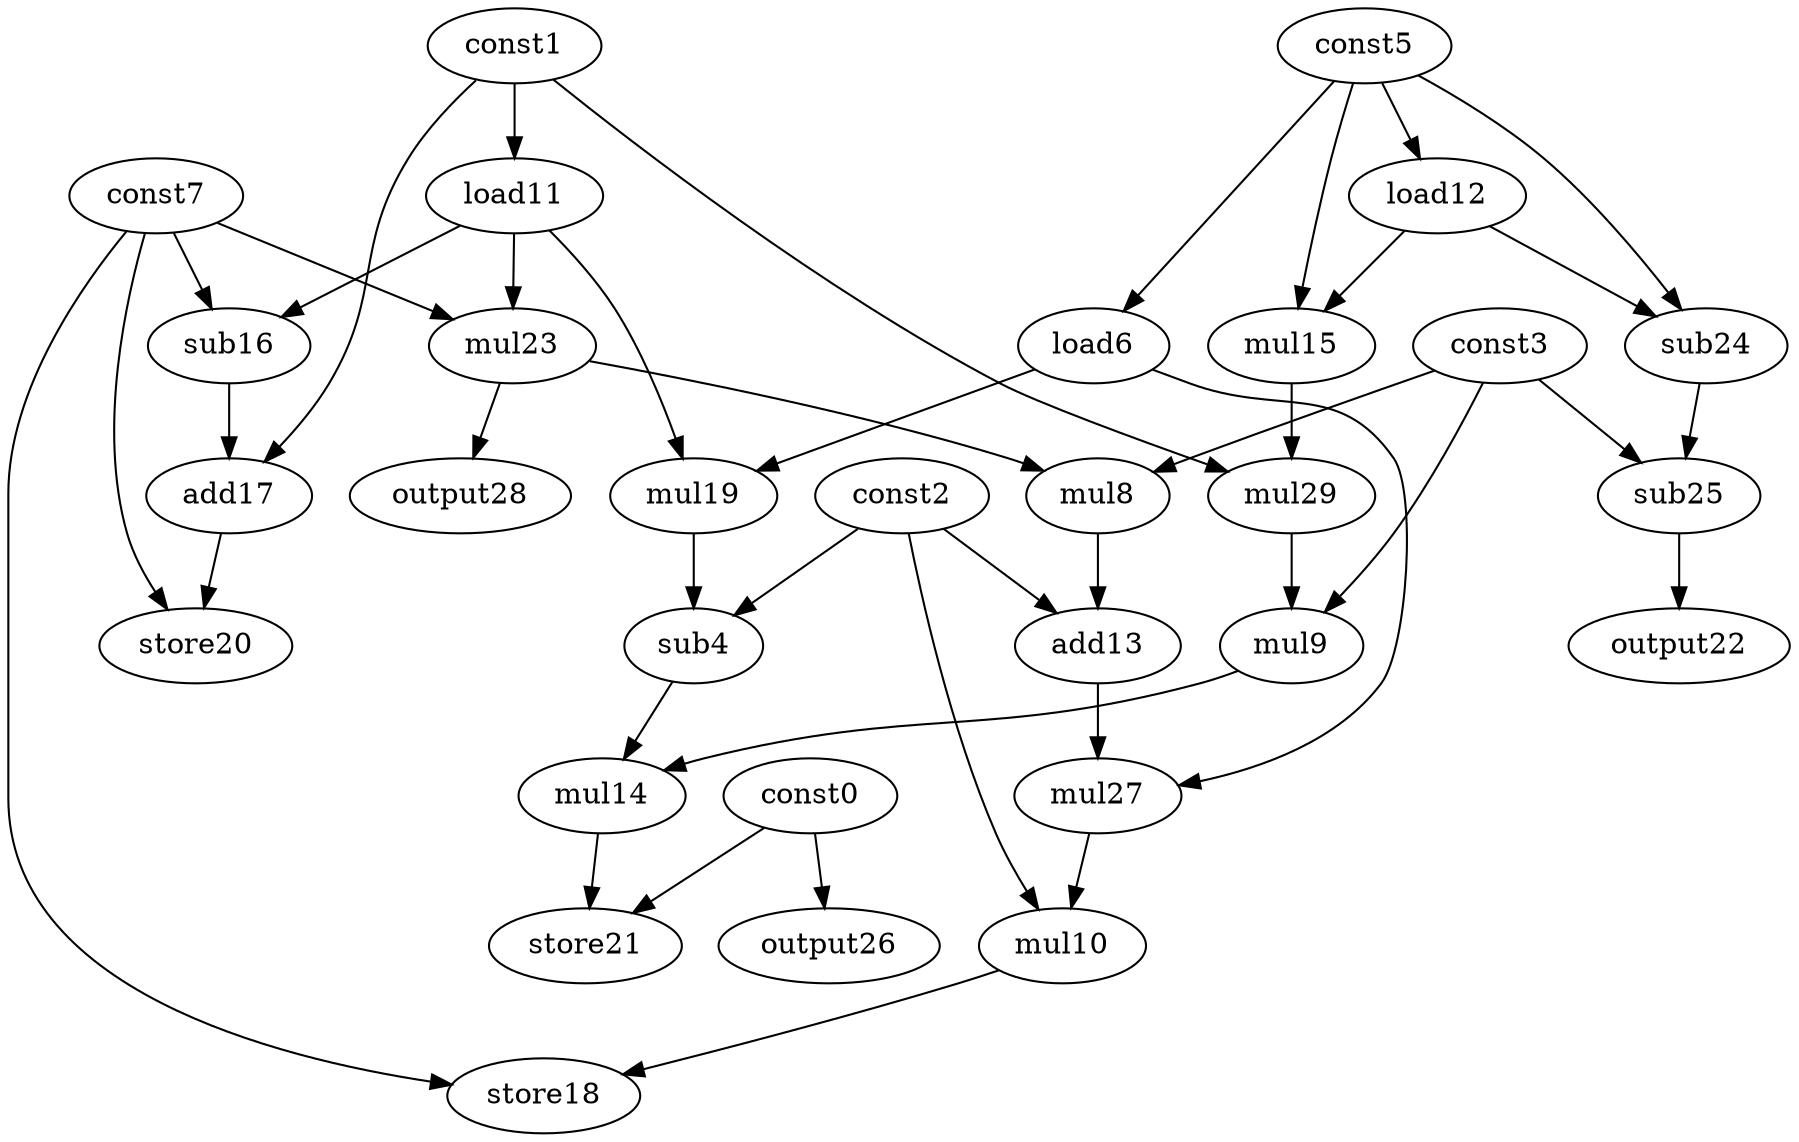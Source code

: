 digraph G { 
const0[opcode=const]; 
const1[opcode=const]; 
const2[opcode=const]; 
const3[opcode=const]; 
sub4[opcode=sub]; 
const5[opcode=const]; 
load6[opcode=load]; 
const7[opcode=const]; 
mul8[opcode=mul]; 
mul9[opcode=mul]; 
mul10[opcode=mul]; 
load11[opcode=load]; 
load12[opcode=load]; 
add13[opcode=add]; 
mul14[opcode=mul]; 
mul15[opcode=mul]; 
sub16[opcode=sub]; 
add17[opcode=add]; 
store18[opcode=store]; 
mul19[opcode=mul]; 
store20[opcode=store]; 
store21[opcode=store]; 
output22[opcode=output]; 
mul23[opcode=mul]; 
sub24[opcode=sub]; 
sub25[opcode=sub]; 
output26[opcode=output]; 
mul27[opcode=mul]; 
output28[opcode=output]; 
mul29[opcode=mul]; 
const5->load6[operand=0];
const1->load11[operand=0];
const5->load12[operand=0];
const0->output26[operand=0];
load12->mul15[operand=0];
const5->mul15[operand=1];
load11->sub16[operand=0];
const7->sub16[operand=1];
load11->mul19[operand=0];
load6->mul19[operand=1];
load11->mul23[operand=0];
const7->mul23[operand=1];
load12->sub24[operand=0];
const5->sub24[operand=1];
const2->sub4[operand=0];
mul19->sub4[operand=1];
const3->mul8[operand=0];
mul23->mul8[operand=1];
sub16->add17[operand=0];
const1->add17[operand=1];
sub24->sub25[operand=0];
const3->sub25[operand=1];
mul23->output28[operand=0];
const1->mul29[operand=0];
mul15->mul29[operand=1];
const3->mul9[operand=0];
mul29->mul9[operand=1];
mul8->add13[operand=0];
const2->add13[operand=1];
add17->store20[operand=0];
const7->store20[operand=1];
sub25->output22[operand=0];
mul9->mul14[operand=0];
sub4->mul14[operand=1];
add13->mul27[operand=0];
load6->mul27[operand=1];
const2->mul10[operand=0];
mul27->mul10[operand=1];
const0->store21[operand=0];
mul14->store21[operand=1];
mul10->store18[operand=0];
const7->store18[operand=1];
}
